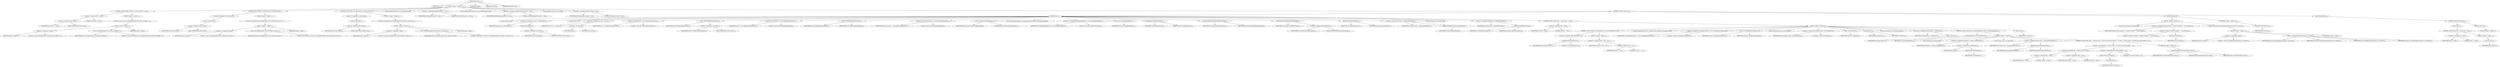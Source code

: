 digraph "execute" {  
"37" [label = <(METHOD,execute)<SUB>105</SUB>> ]
"38" [label = <(PARAM,this)<SUB>105</SUB>> ]
"39" [label = <(BLOCK,&lt;empty&gt;,&lt;empty&gt;)<SUB>105</SUB>> ]
"40" [label = <(CONTROL_STRUCTURE,if (srcFile == null),if (srcFile == null))<SUB>107</SUB>> ]
"41" [label = <(&lt;operator&gt;.equals,srcFile == null)<SUB>107</SUB>> ]
"42" [label = <(&lt;operator&gt;.fieldAccess,this.srcFile)<SUB>107</SUB>> ]
"43" [label = <(IDENTIFIER,this,srcFile == null)<SUB>107</SUB>> ]
"44" [label = <(FIELD_IDENTIFIER,srcFile,srcFile)<SUB>107</SUB>> ]
"45" [label = <(LITERAL,null,srcFile == null)<SUB>107</SUB>> ]
"46" [label = <(BLOCK,&lt;empty&gt;,&lt;empty&gt;)<SUB>107</SUB>> ]
"47" [label = <(&lt;operator&gt;.throw,throw new BuildException(&quot;Source file not defined.&quot;);)<SUB>108</SUB>> ]
"48" [label = <(BLOCK,&lt;empty&gt;,&lt;empty&gt;)<SUB>108</SUB>> ]
"49" [label = <(&lt;operator&gt;.assignment,&lt;empty&gt;)> ]
"50" [label = <(IDENTIFIER,$obj1,&lt;empty&gt;)> ]
"51" [label = <(&lt;operator&gt;.alloc,new BuildException(&quot;Source file not defined.&quot;))<SUB>108</SUB>> ]
"52" [label = <(&lt;init&gt;,new BuildException(&quot;Source file not defined.&quot;))<SUB>108</SUB>> ]
"53" [label = <(IDENTIFIER,$obj1,new BuildException(&quot;Source file not defined.&quot;))> ]
"54" [label = <(LITERAL,&quot;Source file not defined.&quot;,new BuildException(&quot;Source file not defined.&quot;))<SUB>108</SUB>> ]
"55" [label = <(IDENTIFIER,$obj1,&lt;empty&gt;)> ]
"56" [label = <(CONTROL_STRUCTURE,if (!srcFile.exists()),if (!srcFile.exists()))<SUB>111</SUB>> ]
"57" [label = <(&lt;operator&gt;.logicalNot,!srcFile.exists())<SUB>111</SUB>> ]
"58" [label = <(exists,srcFile.exists())<SUB>111</SUB>> ]
"59" [label = <(&lt;operator&gt;.fieldAccess,this.srcFile)<SUB>111</SUB>> ]
"60" [label = <(IDENTIFIER,this,srcFile.exists())<SUB>111</SUB>> ]
"61" [label = <(FIELD_IDENTIFIER,srcFile,srcFile)<SUB>111</SUB>> ]
"62" [label = <(BLOCK,&lt;empty&gt;,&lt;empty&gt;)<SUB>111</SUB>> ]
"63" [label = <(&lt;operator&gt;.throw,throw new BuildException(&quot;Source file does not exist.&quot;);)<SUB>112</SUB>> ]
"64" [label = <(BLOCK,&lt;empty&gt;,&lt;empty&gt;)<SUB>112</SUB>> ]
"65" [label = <(&lt;operator&gt;.assignment,&lt;empty&gt;)> ]
"66" [label = <(IDENTIFIER,$obj2,&lt;empty&gt;)> ]
"67" [label = <(&lt;operator&gt;.alloc,new BuildException(&quot;Source file does not exist.&quot;))<SUB>112</SUB>> ]
"68" [label = <(&lt;init&gt;,new BuildException(&quot;Source file does not exist.&quot;))<SUB>112</SUB>> ]
"69" [label = <(IDENTIFIER,$obj2,new BuildException(&quot;Source file does not exist.&quot;))> ]
"70" [label = <(LITERAL,&quot;Source file does not exist.&quot;,new BuildException(&quot;Source file does not exist.&quot;))<SUB>112</SUB>> ]
"71" [label = <(IDENTIFIER,$obj2,&lt;empty&gt;)> ]
"72" [label = <(CONTROL_STRUCTURE,if (!srcFile.isFile()),if (!srcFile.isFile()))<SUB>115</SUB>> ]
"73" [label = <(&lt;operator&gt;.logicalNot,!srcFile.isFile())<SUB>115</SUB>> ]
"74" [label = <(isFile,srcFile.isFile())<SUB>115</SUB>> ]
"75" [label = <(&lt;operator&gt;.fieldAccess,this.srcFile)<SUB>115</SUB>> ]
"76" [label = <(IDENTIFIER,this,srcFile.isFile())<SUB>115</SUB>> ]
"77" [label = <(FIELD_IDENTIFIER,srcFile,srcFile)<SUB>115</SUB>> ]
"78" [label = <(BLOCK,&lt;empty&gt;,&lt;empty&gt;)<SUB>115</SUB>> ]
"79" [label = <(&lt;operator&gt;.throw,throw new BuildException(&quot;Source file is not a file.&quot;);)<SUB>116</SUB>> ]
"80" [label = <(BLOCK,&lt;empty&gt;,&lt;empty&gt;)<SUB>116</SUB>> ]
"81" [label = <(&lt;operator&gt;.assignment,&lt;empty&gt;)> ]
"82" [label = <(IDENTIFIER,$obj3,&lt;empty&gt;)> ]
"83" [label = <(&lt;operator&gt;.alloc,new BuildException(&quot;Source file is not a file.&quot;))<SUB>116</SUB>> ]
"84" [label = <(&lt;init&gt;,new BuildException(&quot;Source file is not a file.&quot;))<SUB>116</SUB>> ]
"85" [label = <(IDENTIFIER,$obj3,new BuildException(&quot;Source file is not a file.&quot;))> ]
"86" [label = <(LITERAL,&quot;Source file is not a file.&quot;,new BuildException(&quot;Source file is not a file.&quot;))<SUB>116</SUB>> ]
"87" [label = <(IDENTIFIER,$obj3,&lt;empty&gt;)> ]
"6" [label = <(LOCAL,FileInputStream fis: java.io.FileInputStream)> ]
"88" [label = <(&lt;operator&gt;.assignment,FileInputStream fis = null)<SUB>119</SUB>> ]
"89" [label = <(IDENTIFIER,fis,FileInputStream fis = null)<SUB>119</SUB>> ]
"90" [label = <(LITERAL,null,FileInputStream fis = null)<SUB>119</SUB>> ]
"8" [label = <(LOCAL,BufferedInputStream bis: java.io.BufferedInputStream)> ]
"91" [label = <(&lt;operator&gt;.assignment,BufferedInputStream bis = null)<SUB>120</SUB>> ]
"92" [label = <(IDENTIFIER,bis,BufferedInputStream bis = null)<SUB>120</SUB>> ]
"93" [label = <(LITERAL,null,BufferedInputStream bis = null)<SUB>120</SUB>> ]
"10" [label = <(LOCAL,Reader instream: java.io.Reader)> ]
"94" [label = <(&lt;operator&gt;.assignment,Reader instream = null)<SUB>121</SUB>> ]
"95" [label = <(IDENTIFIER,instream,Reader instream = null)<SUB>121</SUB>> ]
"96" [label = <(LITERAL,null,Reader instream = null)<SUB>121</SUB>> ]
"97" [label = <(CONTROL_STRUCTURE,try,try)<SUB>123</SUB>> ]
"98" [label = <(BLOCK,try,try)<SUB>123</SUB>> ]
"99" [label = <(LOCAL,long len: long)> ]
"100" [label = <(&lt;operator&gt;.assignment,long len = srcFile.length())<SUB>124</SUB>> ]
"101" [label = <(IDENTIFIER,len,long len = srcFile.length())<SUB>124</SUB>> ]
"102" [label = <(length,srcFile.length())<SUB>124</SUB>> ]
"103" [label = <(&lt;operator&gt;.fieldAccess,this.srcFile)<SUB>124</SUB>> ]
"104" [label = <(IDENTIFIER,this,srcFile.length())<SUB>124</SUB>> ]
"105" [label = <(FIELD_IDENTIFIER,srcFile,srcFile)<SUB>124</SUB>> ]
"106" [label = <(LOCAL,int size: int)> ]
"107" [label = <(&lt;operator&gt;.assignment,int size = (int) len)<SUB>125</SUB>> ]
"108" [label = <(IDENTIFIER,size,int size = (int) len)<SUB>125</SUB>> ]
"109" [label = <(&lt;operator&gt;.cast,(int) len)<SUB>125</SUB>> ]
"110" [label = <(TYPE_REF,int,int)<SUB>125</SUB>> ]
"111" [label = <(IDENTIFIER,len,(int) len)<SUB>125</SUB>> ]
"112" [label = <(&lt;operator&gt;.assignment,fis = new FileInputStream(srcFile))<SUB>128</SUB>> ]
"113" [label = <(IDENTIFIER,fis,fis = new FileInputStream(srcFile))<SUB>128</SUB>> ]
"114" [label = <(&lt;operator&gt;.alloc,new FileInputStream(srcFile))<SUB>128</SUB>> ]
"115" [label = <(&lt;init&gt;,new FileInputStream(srcFile))<SUB>128</SUB>> ]
"5" [label = <(IDENTIFIER,fis,new FileInputStream(srcFile))<SUB>128</SUB>> ]
"116" [label = <(&lt;operator&gt;.fieldAccess,this.srcFile)<SUB>128</SUB>> ]
"117" [label = <(IDENTIFIER,this,new FileInputStream(srcFile))<SUB>128</SUB>> ]
"118" [label = <(FIELD_IDENTIFIER,srcFile,srcFile)<SUB>128</SUB>> ]
"119" [label = <(&lt;operator&gt;.assignment,bis = new BufferedInputStream(fis))<SUB>129</SUB>> ]
"120" [label = <(IDENTIFIER,bis,bis = new BufferedInputStream(fis))<SUB>129</SUB>> ]
"121" [label = <(&lt;operator&gt;.alloc,new BufferedInputStream(fis))<SUB>129</SUB>> ]
"122" [label = <(&lt;init&gt;,new BufferedInputStream(fis))<SUB>129</SUB>> ]
"7" [label = <(IDENTIFIER,bis,new BufferedInputStream(fis))<SUB>129</SUB>> ]
"123" [label = <(IDENTIFIER,fis,new BufferedInputStream(fis))<SUB>129</SUB>> ]
"124" [label = <(&lt;operator&gt;.assignment,instream = new InputStreamReader(bis))<SUB>130</SUB>> ]
"125" [label = <(IDENTIFIER,instream,instream = new InputStreamReader(bis))<SUB>130</SUB>> ]
"126" [label = <(&lt;operator&gt;.alloc,new InputStreamReader(bis))<SUB>130</SUB>> ]
"127" [label = <(&lt;init&gt;,new InputStreamReader(bis))<SUB>130</SUB>> ]
"9" [label = <(IDENTIFIER,instream,new InputStreamReader(bis))<SUB>130</SUB>> ]
"128" [label = <(IDENTIFIER,bis,new InputStreamReader(bis))<SUB>130</SUB>> ]
"12" [label = <(LOCAL,ChainReaderHelper crh: org.apache.tools.ant.filters.util.ChainReaderHelper)> ]
"129" [label = <(&lt;operator&gt;.assignment,ChainReaderHelper crh = new ChainReaderHelper())<SUB>132</SUB>> ]
"130" [label = <(IDENTIFIER,crh,ChainReaderHelper crh = new ChainReaderHelper())<SUB>132</SUB>> ]
"131" [label = <(&lt;operator&gt;.alloc,new ChainReaderHelper())<SUB>132</SUB>> ]
"132" [label = <(&lt;init&gt;,new ChainReaderHelper())<SUB>132</SUB>> ]
"11" [label = <(IDENTIFIER,crh,new ChainReaderHelper())<SUB>132</SUB>> ]
"133" [label = <(setBufferSize,setBufferSize(size))<SUB>133</SUB>> ]
"134" [label = <(IDENTIFIER,crh,setBufferSize(size))<SUB>133</SUB>> ]
"135" [label = <(IDENTIFIER,size,setBufferSize(size))<SUB>133</SUB>> ]
"136" [label = <(setPrimaryReader,setPrimaryReader(instream))<SUB>134</SUB>> ]
"137" [label = <(IDENTIFIER,crh,setPrimaryReader(instream))<SUB>134</SUB>> ]
"138" [label = <(IDENTIFIER,instream,setPrimaryReader(instream))<SUB>134</SUB>> ]
"139" [label = <(setFilterChains,setFilterChains(filterChains))<SUB>135</SUB>> ]
"140" [label = <(IDENTIFIER,crh,setFilterChains(filterChains))<SUB>135</SUB>> ]
"141" [label = <(&lt;operator&gt;.fieldAccess,this.filterChains)<SUB>135</SUB>> ]
"142" [label = <(IDENTIFIER,this,setFilterChains(filterChains))<SUB>135</SUB>> ]
"143" [label = <(FIELD_IDENTIFIER,filterChains,filterChains)<SUB>135</SUB>> ]
"144" [label = <(setProject,setProject(project))<SUB>136</SUB>> ]
"145" [label = <(IDENTIFIER,crh,setProject(project))<SUB>136</SUB>> ]
"146" [label = <(IDENTIFIER,project,setProject(project))<SUB>136</SUB>> ]
"147" [label = <(&lt;operator&gt;.assignment,instream = getAssembledReader())<SUB>137</SUB>> ]
"148" [label = <(IDENTIFIER,instream,instream = getAssembledReader())<SUB>137</SUB>> ]
"149" [label = <(getAssembledReader,getAssembledReader())<SUB>137</SUB>> ]
"150" [label = <(IDENTIFIER,crh,getAssembledReader())<SUB>137</SUB>> ]
"151" [label = <(LOCAL,String text: java.lang.String)> ]
"152" [label = <(&lt;operator&gt;.assignment,String text = readFully(instream))<SUB>139</SUB>> ]
"153" [label = <(IDENTIFIER,text,String text = readFully(instream))<SUB>139</SUB>> ]
"154" [label = <(readFully,readFully(instream))<SUB>139</SUB>> ]
"155" [label = <(IDENTIFIER,crh,readFully(instream))<SUB>139</SUB>> ]
"156" [label = <(IDENTIFIER,instream,readFully(instream))<SUB>139</SUB>> ]
"157" [label = <(CONTROL_STRUCTURE,if (text != null),if (text != null))<SUB>141</SUB>> ]
"158" [label = <(&lt;operator&gt;.notEquals,text != null)<SUB>141</SUB>> ]
"159" [label = <(IDENTIFIER,text,text != null)<SUB>141</SUB>> ]
"160" [label = <(LITERAL,null,text != null)<SUB>141</SUB>> ]
"161" [label = <(BLOCK,&lt;empty&gt;,&lt;empty&gt;)<SUB>141</SUB>> ]
"162" [label = <(CONTROL_STRUCTURE,if (!text.endsWith(&quot;\n&quot;)),if (!text.endsWith(&quot;\n&quot;)))<SUB>142</SUB>> ]
"163" [label = <(&lt;operator&gt;.logicalNot,!text.endsWith(&quot;\n&quot;))<SUB>142</SUB>> ]
"164" [label = <(endsWith,text.endsWith(&quot;\n&quot;))<SUB>142</SUB>> ]
"165" [label = <(IDENTIFIER,text,text.endsWith(&quot;\n&quot;))<SUB>142</SUB>> ]
"166" [label = <(LITERAL,&quot;\n&quot;,text.endsWith(&quot;\n&quot;))<SUB>142</SUB>> ]
"167" [label = <(BLOCK,&lt;empty&gt;,&lt;empty&gt;)<SUB>142</SUB>> ]
"168" [label = <(&lt;operator&gt;.assignment,text = text + &quot;\n&quot;)<SUB>143</SUB>> ]
"169" [label = <(IDENTIFIER,text,text = text + &quot;\n&quot;)<SUB>143</SUB>> ]
"170" [label = <(&lt;operator&gt;.addition,text + &quot;\n&quot;)<SUB>143</SUB>> ]
"171" [label = <(IDENTIFIER,text,text + &quot;\n&quot;)<SUB>143</SUB>> ]
"172" [label = <(LITERAL,&quot;\n&quot;,text + &quot;\n&quot;)<SUB>143</SUB>> ]
"14" [label = <(LOCAL,StringInputStream sis: org.apache.tools.ant.filters.StringInputStream)> ]
"173" [label = <(&lt;operator&gt;.assignment,StringInputStream sis = new StringInputStream(text))<SUB>146</SUB>> ]
"174" [label = <(IDENTIFIER,sis,StringInputStream sis = new StringInputStream(text))<SUB>146</SUB>> ]
"175" [label = <(&lt;operator&gt;.alloc,new StringInputStream(text))<SUB>146</SUB>> ]
"176" [label = <(&lt;init&gt;,new StringInputStream(text))<SUB>146</SUB>> ]
"13" [label = <(IDENTIFIER,sis,new StringInputStream(text))<SUB>146</SUB>> ]
"177" [label = <(IDENTIFIER,text,new StringInputStream(text))<SUB>146</SUB>> ]
"16" [label = <(LOCAL,Properties props: java.util.Properties)> ]
"178" [label = <(&lt;operator&gt;.assignment,Properties props = new Properties())<SUB>147</SUB>> ]
"179" [label = <(IDENTIFIER,props,Properties props = new Properties())<SUB>147</SUB>> ]
"180" [label = <(&lt;operator&gt;.alloc,new Properties())<SUB>147</SUB>> ]
"181" [label = <(&lt;init&gt;,new Properties())<SUB>147</SUB>> ]
"15" [label = <(IDENTIFIER,props,new Properties())<SUB>147</SUB>> ]
"182" [label = <(load,load(sis))<SUB>148</SUB>> ]
"183" [label = <(IDENTIFIER,props,load(sis))<SUB>148</SUB>> ]
"184" [label = <(IDENTIFIER,sis,load(sis))<SUB>148</SUB>> ]
"185" [label = <(LOCAL,Enumeration e: java.util.Enumeration)> ]
"186" [label = <(&lt;operator&gt;.assignment,Enumeration e = props.keys())<SUB>149</SUB>> ]
"187" [label = <(IDENTIFIER,e,Enumeration e = props.keys())<SUB>149</SUB>> ]
"188" [label = <(keys,props.keys())<SUB>149</SUB>> ]
"189" [label = <(IDENTIFIER,props,props.keys())<SUB>149</SUB>> ]
"190" [label = <(CONTROL_STRUCTURE,while (e.hasMoreElements()),while (e.hasMoreElements()))<SUB>150</SUB>> ]
"191" [label = <(hasMoreElements,e.hasMoreElements())<SUB>150</SUB>> ]
"192" [label = <(IDENTIFIER,e,e.hasMoreElements())<SUB>150</SUB>> ]
"193" [label = <(BLOCK,&lt;empty&gt;,&lt;empty&gt;)<SUB>150</SUB>> ]
"194" [label = <(LOCAL,String key: java.lang.String)> ]
"195" [label = <(&lt;operator&gt;.assignment,String key = (String) e.nextElement())<SUB>151</SUB>> ]
"196" [label = <(IDENTIFIER,key,String key = (String) e.nextElement())<SUB>151</SUB>> ]
"197" [label = <(&lt;operator&gt;.cast,(String) e.nextElement())<SUB>151</SUB>> ]
"198" [label = <(TYPE_REF,String,String)<SUB>151</SUB>> ]
"199" [label = <(nextElement,e.nextElement())<SUB>151</SUB>> ]
"200" [label = <(IDENTIFIER,e,e.nextElement())<SUB>151</SUB>> ]
"201" [label = <(LOCAL,String value: java.lang.String)> ]
"202" [label = <(&lt;operator&gt;.assignment,String value = props.getProperty(key))<SUB>152</SUB>> ]
"203" [label = <(IDENTIFIER,value,String value = props.getProperty(key))<SUB>152</SUB>> ]
"204" [label = <(getProperty,props.getProperty(key))<SUB>152</SUB>> ]
"205" [label = <(IDENTIFIER,props,props.getProperty(key))<SUB>152</SUB>> ]
"206" [label = <(IDENTIFIER,key,props.getProperty(key))<SUB>152</SUB>> ]
"207" [label = <(CONTROL_STRUCTURE,if (key != null &amp;&amp; value != null &amp;&amp; value.trim().length() &gt; 0),if (key != null &amp;&amp; value != null &amp;&amp; value.trim().length() &gt; 0))<SUB>153</SUB>> ]
"208" [label = <(&lt;operator&gt;.logicalAnd,key != null &amp;&amp; value != null &amp;&amp; value.trim().length() &gt; 0)<SUB>153</SUB>> ]
"209" [label = <(&lt;operator&gt;.logicalAnd,key != null &amp;&amp; value != null)<SUB>153</SUB>> ]
"210" [label = <(&lt;operator&gt;.notEquals,key != null)<SUB>153</SUB>> ]
"211" [label = <(IDENTIFIER,key,key != null)<SUB>153</SUB>> ]
"212" [label = <(LITERAL,null,key != null)<SUB>153</SUB>> ]
"213" [label = <(&lt;operator&gt;.notEquals,value != null)<SUB>153</SUB>> ]
"214" [label = <(IDENTIFIER,value,value != null)<SUB>153</SUB>> ]
"215" [label = <(LITERAL,null,value != null)<SUB>153</SUB>> ]
"216" [label = <(&lt;operator&gt;.greaterThan,value.trim().length() &gt; 0)<SUB>154</SUB>> ]
"217" [label = <(length,value.trim().length())<SUB>154</SUB>> ]
"218" [label = <(trim,value.trim())<SUB>154</SUB>> ]
"219" [label = <(IDENTIFIER,value,value.trim())<SUB>154</SUB>> ]
"220" [label = <(LITERAL,0,value.trim().length() &gt; 0)<SUB>154</SUB>> ]
"221" [label = <(BLOCK,&lt;empty&gt;,&lt;empty&gt;)<SUB>154</SUB>> ]
"222" [label = <(setNewProperty,setNewProperty(key, value))<SUB>155</SUB>> ]
"223" [label = <(IDENTIFIER,project,setNewProperty(key, value))<SUB>155</SUB>> ]
"224" [label = <(IDENTIFIER,key,setNewProperty(key, value))<SUB>155</SUB>> ]
"225" [label = <(IDENTIFIER,value,setNewProperty(key, value))<SUB>155</SUB>> ]
"226" [label = <(close,close())<SUB>158</SUB>> ]
"227" [label = <(IDENTIFIER,sis,close())<SUB>158</SUB>> ]
"228" [label = <(BLOCK,catch,catch)> ]
"229" [label = <(BLOCK,&lt;empty&gt;,&lt;empty&gt;)<SUB>161</SUB>> ]
"230" [label = <(LOCAL,String message: java.lang.String)> ]
"231" [label = <(&lt;operator&gt;.assignment,String message = &quot;Unable to load file: &quot; + ioe.toString())<SUB>162</SUB>> ]
"232" [label = <(IDENTIFIER,message,String message = &quot;Unable to load file: &quot; + ioe.toString())<SUB>162</SUB>> ]
"233" [label = <(&lt;operator&gt;.addition,&quot;Unable to load file: &quot; + ioe.toString())<SUB>162</SUB>> ]
"234" [label = <(LITERAL,&quot;Unable to load file: &quot;,&quot;Unable to load file: &quot; + ioe.toString())<SUB>162</SUB>> ]
"235" [label = <(toString,ioe.toString())<SUB>162</SUB>> ]
"236" [label = <(IDENTIFIER,ioe,ioe.toString())<SUB>162</SUB>> ]
"237" [label = <(&lt;operator&gt;.throw,throw new BuildException(message, ioe, location);)<SUB>163</SUB>> ]
"238" [label = <(BLOCK,&lt;empty&gt;,&lt;empty&gt;)<SUB>163</SUB>> ]
"239" [label = <(&lt;operator&gt;.assignment,&lt;empty&gt;)> ]
"240" [label = <(IDENTIFIER,$obj10,&lt;empty&gt;)> ]
"241" [label = <(&lt;operator&gt;.alloc,new BuildException(message, ioe, location))<SUB>163</SUB>> ]
"242" [label = <(&lt;init&gt;,new BuildException(message, ioe, location))<SUB>163</SUB>> ]
"243" [label = <(IDENTIFIER,$obj10,new BuildException(message, ioe, location))> ]
"244" [label = <(IDENTIFIER,message,new BuildException(message, ioe, location))<SUB>163</SUB>> ]
"245" [label = <(IDENTIFIER,ioe,new BuildException(message, ioe, location))<SUB>163</SUB>> ]
"246" [label = <(IDENTIFIER,location,new BuildException(message, ioe, location))<SUB>163</SUB>> ]
"247" [label = <(IDENTIFIER,$obj10,&lt;empty&gt;)> ]
"248" [label = <(BLOCK,&lt;empty&gt;,&lt;empty&gt;)<SUB>164</SUB>> ]
"249" [label = <(&lt;operator&gt;.throw,throw be;)<SUB>165</SUB>> ]
"250" [label = <(IDENTIFIER,be,throw be;)<SUB>165</SUB>> ]
"251" [label = <(BLOCK,finally,finally)<SUB>166</SUB>> ]
"252" [label = <(CONTROL_STRUCTURE,try,try)<SUB>167</SUB>> ]
"253" [label = <(BLOCK,try,try)<SUB>167</SUB>> ]
"254" [label = <(CONTROL_STRUCTURE,if (fis != null),if (fis != null))<SUB>168</SUB>> ]
"255" [label = <(&lt;operator&gt;.notEquals,fis != null)<SUB>168</SUB>> ]
"256" [label = <(IDENTIFIER,fis,fis != null)<SUB>168</SUB>> ]
"257" [label = <(LITERAL,null,fis != null)<SUB>168</SUB>> ]
"258" [label = <(BLOCK,&lt;empty&gt;,&lt;empty&gt;)<SUB>168</SUB>> ]
"259" [label = <(close,fis.close())<SUB>169</SUB>> ]
"260" [label = <(IDENTIFIER,fis,fis.close())<SUB>169</SUB>> ]
"261" [label = <(BLOCK,catch,catch)> ]
"262" [label = <(BLOCK,&lt;empty&gt;,&lt;empty&gt;)<SUB>171</SUB>> ]
"263" [label = <(MODIFIER,PUBLIC)> ]
"264" [label = <(MODIFIER,VIRTUAL)> ]
"265" [label = <(METHOD_RETURN,void)<SUB>105</SUB>> ]
  "37" -> "38" 
  "37" -> "39" 
  "37" -> "263" 
  "37" -> "264" 
  "37" -> "265" 
  "39" -> "40" 
  "39" -> "56" 
  "39" -> "72" 
  "39" -> "6" 
  "39" -> "88" 
  "39" -> "8" 
  "39" -> "91" 
  "39" -> "10" 
  "39" -> "94" 
  "39" -> "97" 
  "40" -> "41" 
  "40" -> "46" 
  "41" -> "42" 
  "41" -> "45" 
  "42" -> "43" 
  "42" -> "44" 
  "46" -> "47" 
  "47" -> "48" 
  "48" -> "49" 
  "48" -> "52" 
  "48" -> "55" 
  "49" -> "50" 
  "49" -> "51" 
  "52" -> "53" 
  "52" -> "54" 
  "56" -> "57" 
  "56" -> "62" 
  "57" -> "58" 
  "58" -> "59" 
  "59" -> "60" 
  "59" -> "61" 
  "62" -> "63" 
  "63" -> "64" 
  "64" -> "65" 
  "64" -> "68" 
  "64" -> "71" 
  "65" -> "66" 
  "65" -> "67" 
  "68" -> "69" 
  "68" -> "70" 
  "72" -> "73" 
  "72" -> "78" 
  "73" -> "74" 
  "74" -> "75" 
  "75" -> "76" 
  "75" -> "77" 
  "78" -> "79" 
  "79" -> "80" 
  "80" -> "81" 
  "80" -> "84" 
  "80" -> "87" 
  "81" -> "82" 
  "81" -> "83" 
  "84" -> "85" 
  "84" -> "86" 
  "88" -> "89" 
  "88" -> "90" 
  "91" -> "92" 
  "91" -> "93" 
  "94" -> "95" 
  "94" -> "96" 
  "97" -> "98" 
  "97" -> "228" 
  "97" -> "251" 
  "98" -> "99" 
  "98" -> "100" 
  "98" -> "106" 
  "98" -> "107" 
  "98" -> "112" 
  "98" -> "115" 
  "98" -> "119" 
  "98" -> "122" 
  "98" -> "124" 
  "98" -> "127" 
  "98" -> "12" 
  "98" -> "129" 
  "98" -> "132" 
  "98" -> "133" 
  "98" -> "136" 
  "98" -> "139" 
  "98" -> "144" 
  "98" -> "147" 
  "98" -> "151" 
  "98" -> "152" 
  "98" -> "157" 
  "100" -> "101" 
  "100" -> "102" 
  "102" -> "103" 
  "103" -> "104" 
  "103" -> "105" 
  "107" -> "108" 
  "107" -> "109" 
  "109" -> "110" 
  "109" -> "111" 
  "112" -> "113" 
  "112" -> "114" 
  "115" -> "5" 
  "115" -> "116" 
  "116" -> "117" 
  "116" -> "118" 
  "119" -> "120" 
  "119" -> "121" 
  "122" -> "7" 
  "122" -> "123" 
  "124" -> "125" 
  "124" -> "126" 
  "127" -> "9" 
  "127" -> "128" 
  "129" -> "130" 
  "129" -> "131" 
  "132" -> "11" 
  "133" -> "134" 
  "133" -> "135" 
  "136" -> "137" 
  "136" -> "138" 
  "139" -> "140" 
  "139" -> "141" 
  "141" -> "142" 
  "141" -> "143" 
  "144" -> "145" 
  "144" -> "146" 
  "147" -> "148" 
  "147" -> "149" 
  "149" -> "150" 
  "152" -> "153" 
  "152" -> "154" 
  "154" -> "155" 
  "154" -> "156" 
  "157" -> "158" 
  "157" -> "161" 
  "158" -> "159" 
  "158" -> "160" 
  "161" -> "162" 
  "161" -> "14" 
  "161" -> "173" 
  "161" -> "176" 
  "161" -> "16" 
  "161" -> "178" 
  "161" -> "181" 
  "161" -> "182" 
  "161" -> "185" 
  "161" -> "186" 
  "161" -> "190" 
  "161" -> "226" 
  "162" -> "163" 
  "162" -> "167" 
  "163" -> "164" 
  "164" -> "165" 
  "164" -> "166" 
  "167" -> "168" 
  "168" -> "169" 
  "168" -> "170" 
  "170" -> "171" 
  "170" -> "172" 
  "173" -> "174" 
  "173" -> "175" 
  "176" -> "13" 
  "176" -> "177" 
  "178" -> "179" 
  "178" -> "180" 
  "181" -> "15" 
  "182" -> "183" 
  "182" -> "184" 
  "186" -> "187" 
  "186" -> "188" 
  "188" -> "189" 
  "190" -> "191" 
  "190" -> "193" 
  "191" -> "192" 
  "193" -> "194" 
  "193" -> "195" 
  "193" -> "201" 
  "193" -> "202" 
  "193" -> "207" 
  "195" -> "196" 
  "195" -> "197" 
  "197" -> "198" 
  "197" -> "199" 
  "199" -> "200" 
  "202" -> "203" 
  "202" -> "204" 
  "204" -> "205" 
  "204" -> "206" 
  "207" -> "208" 
  "207" -> "221" 
  "208" -> "209" 
  "208" -> "216" 
  "209" -> "210" 
  "209" -> "213" 
  "210" -> "211" 
  "210" -> "212" 
  "213" -> "214" 
  "213" -> "215" 
  "216" -> "217" 
  "216" -> "220" 
  "217" -> "218" 
  "218" -> "219" 
  "221" -> "222" 
  "222" -> "223" 
  "222" -> "224" 
  "222" -> "225" 
  "226" -> "227" 
  "228" -> "229" 
  "228" -> "248" 
  "229" -> "230" 
  "229" -> "231" 
  "229" -> "237" 
  "231" -> "232" 
  "231" -> "233" 
  "233" -> "234" 
  "233" -> "235" 
  "235" -> "236" 
  "237" -> "238" 
  "238" -> "239" 
  "238" -> "242" 
  "238" -> "247" 
  "239" -> "240" 
  "239" -> "241" 
  "242" -> "243" 
  "242" -> "244" 
  "242" -> "245" 
  "242" -> "246" 
  "248" -> "249" 
  "249" -> "250" 
  "251" -> "252" 
  "252" -> "253" 
  "252" -> "261" 
  "253" -> "254" 
  "254" -> "255" 
  "254" -> "258" 
  "255" -> "256" 
  "255" -> "257" 
  "258" -> "259" 
  "259" -> "260" 
  "261" -> "262" 
}
